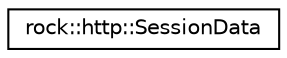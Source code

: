 digraph "类继承关系图"
{
 // LATEX_PDF_SIZE
  edge [fontname="Helvetica",fontsize="10",labelfontname="Helvetica",labelfontsize="10"];
  node [fontname="Helvetica",fontsize="10",shape=record];
  rankdir="LR";
  Node0 [label="rock::http::SessionData",height=0.2,width=0.4,color="black", fillcolor="white", style="filled",URL="$classrock_1_1http_1_1SessionData.html",tooltip=" "];
}
